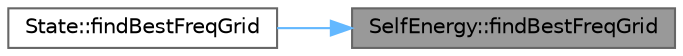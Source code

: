 digraph "SelfEnergy::findBestFreqGrid"
{
 // INTERACTIVE_SVG=YES
 // LATEX_PDF_SIZE
  bgcolor="transparent";
  edge [fontname=Helvetica,fontsize=10,labelfontname=Helvetica,labelfontsize=10];
  node [fontname=Helvetica,fontsize=10,shape=box,height=0.2,width=0.4];
  rankdir="RL";
  Node1 [id="Node000001",label="SelfEnergy::findBestFreqGrid",height=0.2,width=0.4,color="gray40", fillcolor="grey60", style="filled", fontcolor="black",tooltip="finds optimal grid parameters with minimizer()"];
  Node1 -> Node2 [id="edge1_Node000001_Node000002",dir="back",color="steelblue1",style="solid",tooltip=" "];
  Node2 [id="Node000002",label="State::findBestFreqGrid",height=0.2,width=0.4,color="grey40", fillcolor="white", style="filled",URL="$d7/d97/classState.html#a85527803dbcedce85301a0831b1c473d",tooltip=" "];
}
